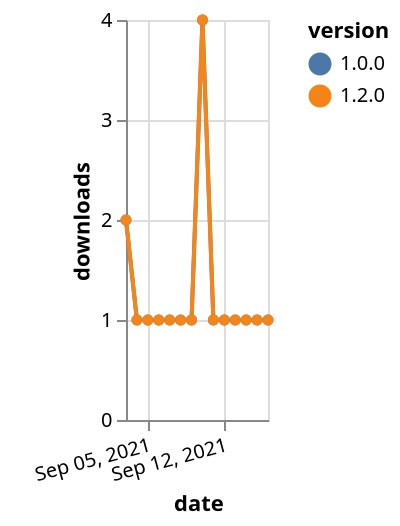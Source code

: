 {"$schema": "https://vega.github.io/schema/vega-lite/v5.json", "description": "A simple bar chart with embedded data.", "data": {"values": [{"date": "2021-09-03", "total": 264, "delta": 2, "version": "1.0.0"}, {"date": "2021-09-04", "total": 265, "delta": 1, "version": "1.0.0"}, {"date": "2021-09-05", "total": 266, "delta": 1, "version": "1.0.0"}, {"date": "2021-09-06", "total": 267, "delta": 1, "version": "1.0.0"}, {"date": "2021-09-07", "total": 268, "delta": 1, "version": "1.0.0"}, {"date": "2021-09-08", "total": 269, "delta": 1, "version": "1.0.0"}, {"date": "2021-09-09", "total": 270, "delta": 1, "version": "1.0.0"}, {"date": "2021-09-10", "total": 274, "delta": 4, "version": "1.0.0"}, {"date": "2021-09-11", "total": 275, "delta": 1, "version": "1.0.0"}, {"date": "2021-09-12", "total": 276, "delta": 1, "version": "1.0.0"}, {"date": "2021-09-13", "total": 277, "delta": 1, "version": "1.0.0"}, {"date": "2021-09-14", "total": 278, "delta": 1, "version": "1.0.0"}, {"date": "2021-09-15", "total": 279, "delta": 1, "version": "1.0.0"}, {"date": "2021-09-16", "total": 280, "delta": 1, "version": "1.0.0"}, {"date": "2021-09-03", "total": 126, "delta": 2, "version": "1.2.0"}, {"date": "2021-09-04", "total": 127, "delta": 1, "version": "1.2.0"}, {"date": "2021-09-05", "total": 128, "delta": 1, "version": "1.2.0"}, {"date": "2021-09-06", "total": 129, "delta": 1, "version": "1.2.0"}, {"date": "2021-09-07", "total": 130, "delta": 1, "version": "1.2.0"}, {"date": "2021-09-08", "total": 131, "delta": 1, "version": "1.2.0"}, {"date": "2021-09-09", "total": 132, "delta": 1, "version": "1.2.0"}, {"date": "2021-09-10", "total": 136, "delta": 4, "version": "1.2.0"}, {"date": "2021-09-11", "total": 137, "delta": 1, "version": "1.2.0"}, {"date": "2021-09-12", "total": 138, "delta": 1, "version": "1.2.0"}, {"date": "2021-09-13", "total": 139, "delta": 1, "version": "1.2.0"}, {"date": "2021-09-14", "total": 140, "delta": 1, "version": "1.2.0"}, {"date": "2021-09-15", "total": 141, "delta": 1, "version": "1.2.0"}, {"date": "2021-09-16", "total": 142, "delta": 1, "version": "1.2.0"}]}, "width": "container", "mark": {"type": "line", "point": {"filled": true}}, "encoding": {"x": {"field": "date", "type": "temporal", "timeUnit": "yearmonthdate", "title": "date", "axis": {"labelAngle": -15}}, "y": {"field": "delta", "type": "quantitative", "title": "downloads"}, "color": {"field": "version", "type": "nominal"}, "tooltip": {"field": "delta"}}}